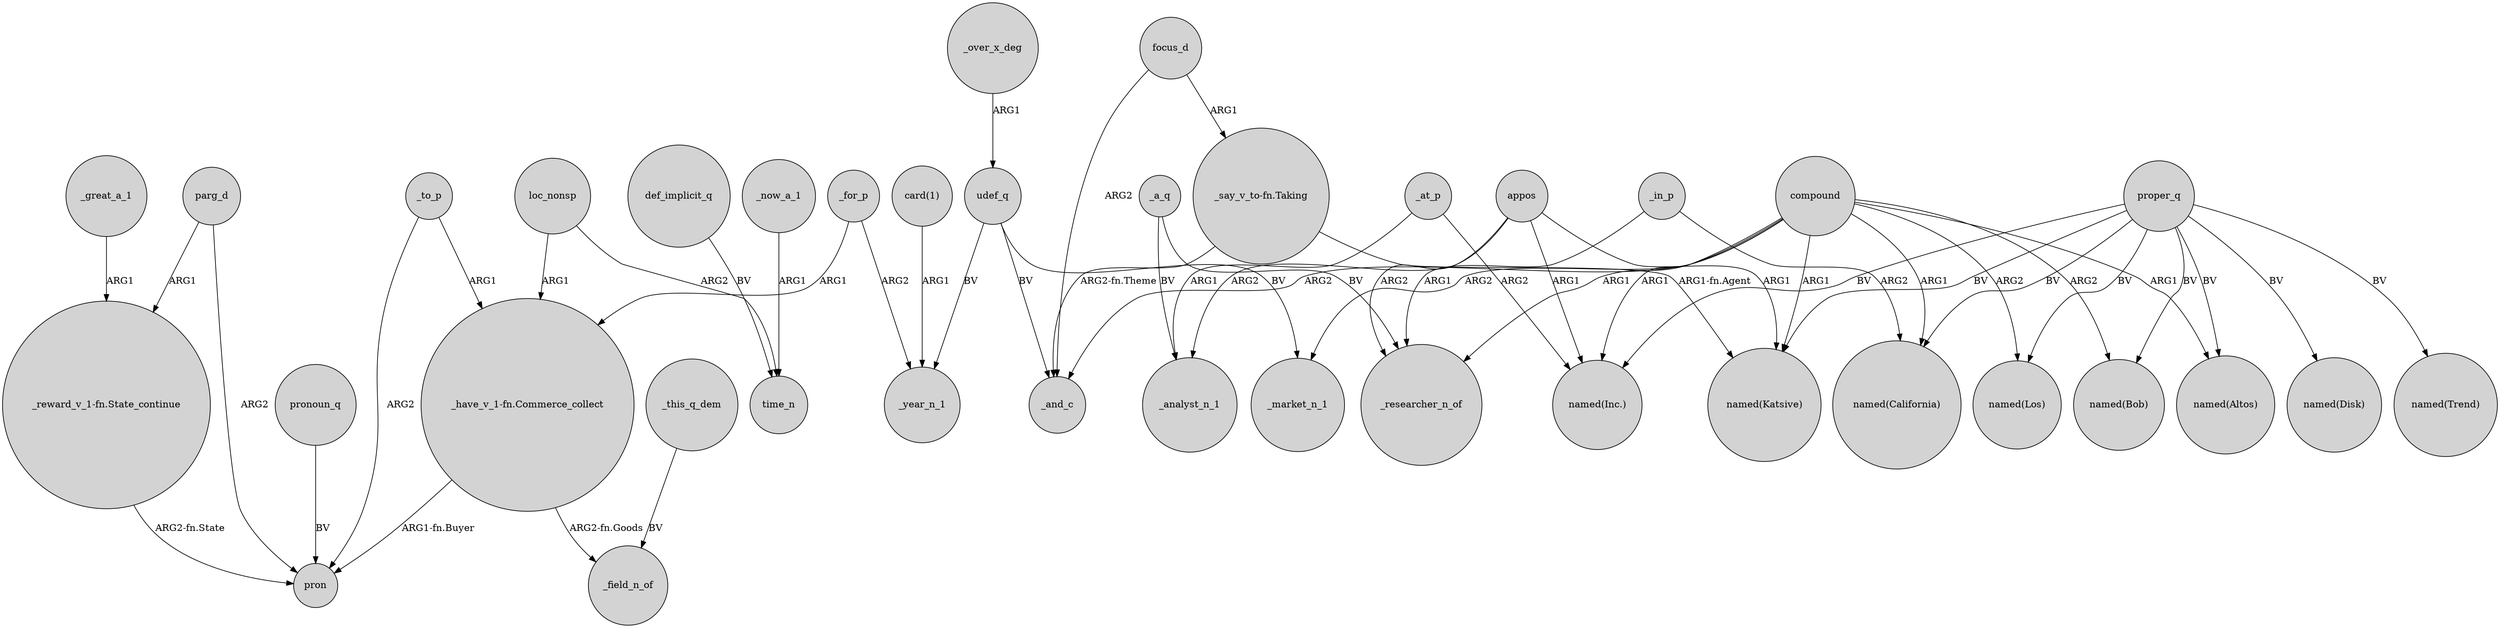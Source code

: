 digraph {
	node [shape=circle style=filled]
	"_reward_v_1-fn.State_continue" -> pron [label="ARG2-fn.State"]
	udef_q -> _market_n_1 [label=BV]
	_this_q_dem -> _field_n_of [label=BV]
	loc_nonsp -> "_have_v_1-fn.Commerce_collect" [label=ARG1]
	"_have_v_1-fn.Commerce_collect" -> _field_n_of [label="ARG2-fn.Goods"]
	focus_d -> "_say_v_to-fn.Taking" [label=ARG1]
	_a_q -> _researcher_n_of [label=BV]
	proper_q -> "named(Disk)" [label=BV]
	compound -> _market_n_1 [label=ARG2]
	"_say_v_to-fn.Taking" -> _and_c [label="ARG2-fn.Theme"]
	"card(1)" -> _year_n_1 [label=ARG1]
	_to_p -> "_have_v_1-fn.Commerce_collect" [label=ARG1]
	appos -> "named(Inc.)" [label=ARG1]
	parg_d -> pron [label=ARG2]
	_to_p -> pron [label=ARG2]
	proper_q -> "named(Bob)" [label=BV]
	"_have_v_1-fn.Commerce_collect" -> pron [label="ARG1-fn.Buyer"]
	parg_d -> "_reward_v_1-fn.State_continue" [label=ARG1]
	"_say_v_to-fn.Taking" -> "named(Katsive)" [label="ARG1-fn.Agent"]
	udef_q -> _and_c [label=BV]
	proper_q -> "named(Katsive)" [label=BV]
	proper_q -> "named(Altos)" [label=BV]
	compound -> _and_c [label=ARG2]
	compound -> "named(Los)" [label=ARG2]
	proper_q -> "named(Inc.)" [label=BV]
	compound -> "named(Bob)" [label=ARG2]
	proper_q -> "named(Trend)" [label=BV]
	compound -> "named(Altos)" [label=ARG1]
	_now_a_1 -> time_n [label=ARG1]
	_for_p -> "_have_v_1-fn.Commerce_collect" [label=ARG1]
	_a_q -> _analyst_n_1 [label=BV]
	pronoun_q -> pron [label=BV]
	_at_p -> _analyst_n_1 [label=ARG1]
	appos -> _analyst_n_1 [label=ARG2]
	_in_p -> _researcher_n_of [label=ARG1]
	compound -> "named(Katsive)" [label=ARG1]
	compound -> _researcher_n_of [label=ARG1]
	proper_q -> "named(Los)" [label=BV]
	appos -> _researcher_n_of [label=ARG2]
	udef_q -> _year_n_1 [label=BV]
	compound -> "named(California)" [label=ARG1]
	_great_a_1 -> "_reward_v_1-fn.State_continue" [label=ARG1]
	loc_nonsp -> time_n [label=ARG2]
	_for_p -> _year_n_1 [label=ARG2]
	proper_q -> "named(California)" [label=BV]
	compound -> "named(Inc.)" [label=ARG1]
	_over_x_deg -> udef_q [label=ARG1]
	_in_p -> "named(California)" [label=ARG2]
	appos -> "named(Katsive)" [label=ARG1]
	_at_p -> "named(Inc.)" [label=ARG2]
	def_implicit_q -> time_n [label=BV]
	focus_d -> _and_c [label=ARG2]
}
